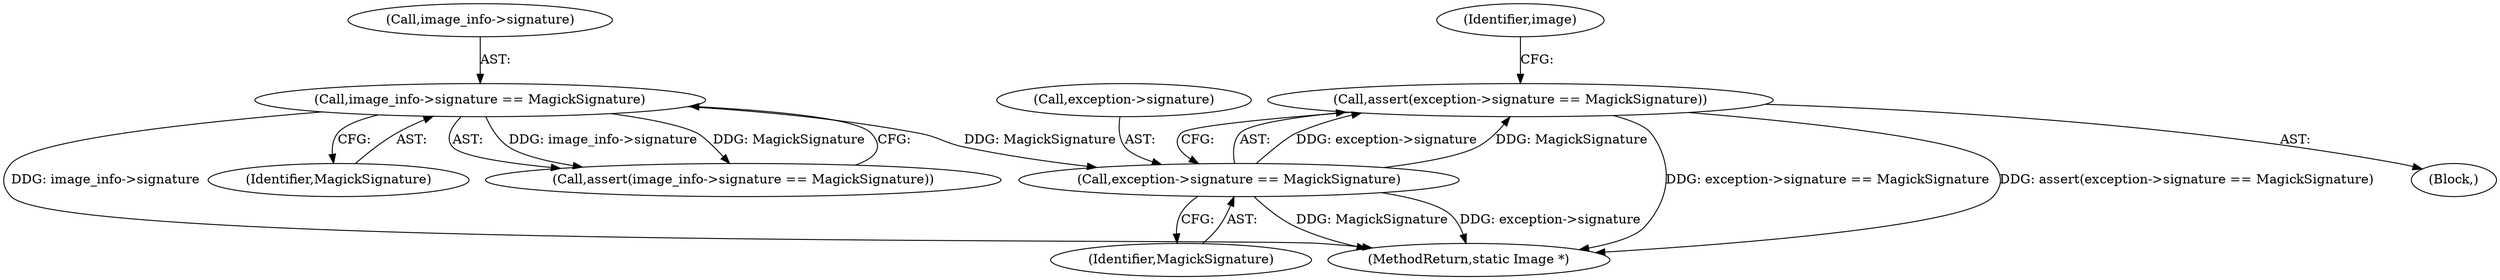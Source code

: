 digraph "0_ImageMagick_b8f17d08b7418204bf8a05a5c24e87b2fc395b75@API" {
"1000163" [label="(Call,assert(exception->signature == MagickSignature))"];
"1000164" [label="(Call,exception->signature == MagickSignature)"];
"1000137" [label="(Call,image_info->signature == MagickSignature)"];
"1001697" [label="(MethodReturn,static Image *)"];
"1000165" [label="(Call,exception->signature)"];
"1000141" [label="(Identifier,MagickSignature)"];
"1000138" [label="(Call,image_info->signature)"];
"1000164" [label="(Call,exception->signature == MagickSignature)"];
"1000168" [label="(Identifier,MagickSignature)"];
"1000163" [label="(Call,assert(exception->signature == MagickSignature))"];
"1000112" [label="(Block,)"];
"1000136" [label="(Call,assert(image_info->signature == MagickSignature))"];
"1000137" [label="(Call,image_info->signature == MagickSignature)"];
"1000170" [label="(Identifier,image)"];
"1000163" -> "1000112"  [label="AST: "];
"1000163" -> "1000164"  [label="CFG: "];
"1000164" -> "1000163"  [label="AST: "];
"1000170" -> "1000163"  [label="CFG: "];
"1000163" -> "1001697"  [label="DDG: exception->signature == MagickSignature"];
"1000163" -> "1001697"  [label="DDG: assert(exception->signature == MagickSignature)"];
"1000164" -> "1000163"  [label="DDG: exception->signature"];
"1000164" -> "1000163"  [label="DDG: MagickSignature"];
"1000164" -> "1000168"  [label="CFG: "];
"1000165" -> "1000164"  [label="AST: "];
"1000168" -> "1000164"  [label="AST: "];
"1000164" -> "1001697"  [label="DDG: MagickSignature"];
"1000164" -> "1001697"  [label="DDG: exception->signature"];
"1000137" -> "1000164"  [label="DDG: MagickSignature"];
"1000137" -> "1000136"  [label="AST: "];
"1000137" -> "1000141"  [label="CFG: "];
"1000138" -> "1000137"  [label="AST: "];
"1000141" -> "1000137"  [label="AST: "];
"1000136" -> "1000137"  [label="CFG: "];
"1000137" -> "1001697"  [label="DDG: image_info->signature"];
"1000137" -> "1000136"  [label="DDG: image_info->signature"];
"1000137" -> "1000136"  [label="DDG: MagickSignature"];
}
